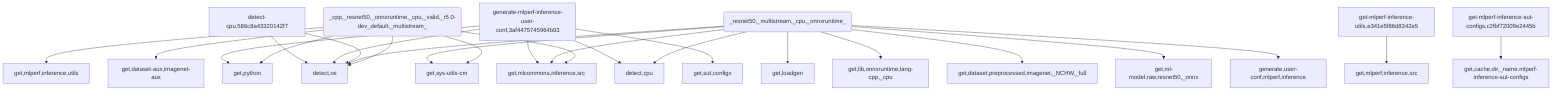 graph TD
    app-mlperf-inference,d775cac873ee4231_(_cpp,_resnet50,_onnxruntime,_cpu,_valid,_r5.0-dev_default,_multistream_) --> detect,os
    app-mlperf-inference,d775cac873ee4231_(_cpp,_resnet50,_onnxruntime,_cpu,_valid,_r5.0-dev_default,_multistream_) --> get,sys-utils-cm
    app-mlperf-inference,d775cac873ee4231_(_cpp,_resnet50,_onnxruntime,_cpu,_valid,_r5.0-dev_default,_multistream_) --> get,python
    app-mlperf-inference,d775cac873ee4231_(_cpp,_resnet50,_onnxruntime,_cpu,_valid,_r5.0-dev_default,_multistream_) --> get,mlcommons,inference,src
    get-mlperf-inference-utils,e341e5f86d8342e5 --> get,mlperf,inference,src
    app-mlperf-inference,d775cac873ee4231_(_cpp,_resnet50,_onnxruntime,_cpu,_valid,_r5.0-dev_default,_multistream_) --> get,mlperf,inference,utils
    app-mlperf-inference,d775cac873ee4231_(_cpp,_resnet50,_onnxruntime,_cpu,_valid,_r5.0-dev_default,_multistream_) --> get,dataset-aux,imagenet-aux
    app-mlperf-inference-mlcommons-cpp,bf62405e6c7a44bf_(_resnet50,_multistream,_cpu,_onnxruntime_) --> detect,os
    detect-cpu,586c8a43320142f7 --> detect,os
    app-mlperf-inference-mlcommons-cpp,bf62405e6c7a44bf_(_resnet50,_multistream,_cpu,_onnxruntime_) --> detect,cpu
    app-mlperf-inference-mlcommons-cpp,bf62405e6c7a44bf_(_resnet50,_multistream,_cpu,_onnxruntime_) --> get,sys-utils-cm
    app-mlperf-inference-mlcommons-cpp,bf62405e6c7a44bf_(_resnet50,_multistream,_cpu,_onnxruntime_) --> get,loadgen
    app-mlperf-inference-mlcommons-cpp,bf62405e6c7a44bf_(_resnet50,_multistream,_cpu,_onnxruntime_) --> get,mlcommons,inference,src
    app-mlperf-inference-mlcommons-cpp,bf62405e6c7a44bf_(_resnet50,_multistream,_cpu,_onnxruntime_) --> get,lib,onnxruntime,lang-cpp,_cpu
    app-mlperf-inference-mlcommons-cpp,bf62405e6c7a44bf_(_resnet50,_multistream,_cpu,_onnxruntime_) --> get,dataset,preprocessed,imagenet,_NCHW,_full
    app-mlperf-inference-mlcommons-cpp,bf62405e6c7a44bf_(_resnet50,_multistream,_cpu,_onnxruntime_) --> get,ml-model,raw,resnet50,_onnx
    generate-mlperf-inference-user-conf,3af4475745964b93 --> detect,os
    detect-cpu,586c8a43320142f7 --> detect,os
    generate-mlperf-inference-user-conf,3af4475745964b93 --> detect,cpu
    generate-mlperf-inference-user-conf,3af4475745964b93 --> get,python
    generate-mlperf-inference-user-conf,3af4475745964b93 --> get,mlcommons,inference,src
    get-mlperf-inference-sut-configs,c2fbf72009e2445b --> get,cache,dir,_name.mlperf-inference-sut-configs
    generate-mlperf-inference-user-conf,3af4475745964b93 --> get,sut,configs
    app-mlperf-inference-mlcommons-cpp,bf62405e6c7a44bf_(_resnet50,_multistream,_cpu,_onnxruntime_) --> generate,user-conf,mlperf,inference